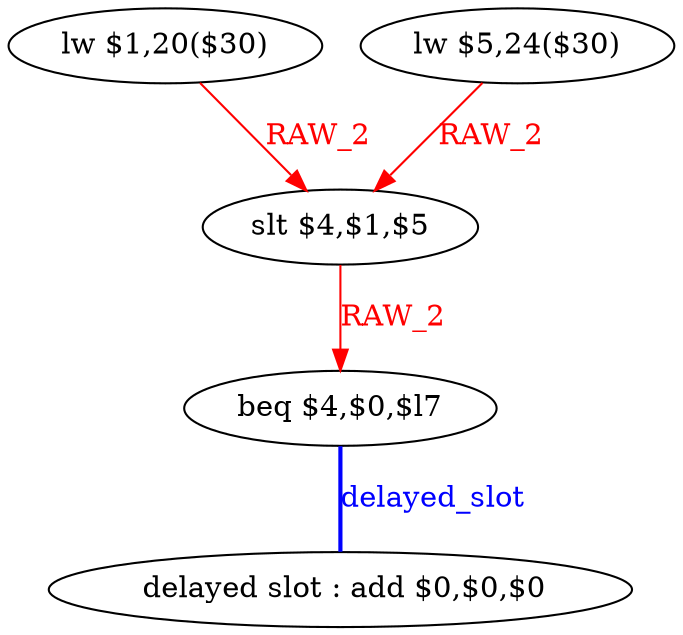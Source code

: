 digraph G1 {
node [shape = ellipse];
i4 [label = " delayed slot : add $0,$0,$0"] ;
i3 ->  i4 [style = bold, dir= none, fontcolor = blue, color = blue, label= "delayed_slot"];
i3 [label = "beq $4,$0,$l7"] ;
i0 [label = "lw $1,20($30)"] ;
i0 ->  i2 [color = red, fontcolor = red, label= "RAW_2"];
i2 [label = "slt $4,$1,$5"] ;
i2 ->  i3 [color = red, fontcolor = red, label= "RAW_2"];
i1 [label = "lw $5,24($30)"] ;
i1 ->  i2 [color = red, fontcolor = red, label= "RAW_2"];
}

